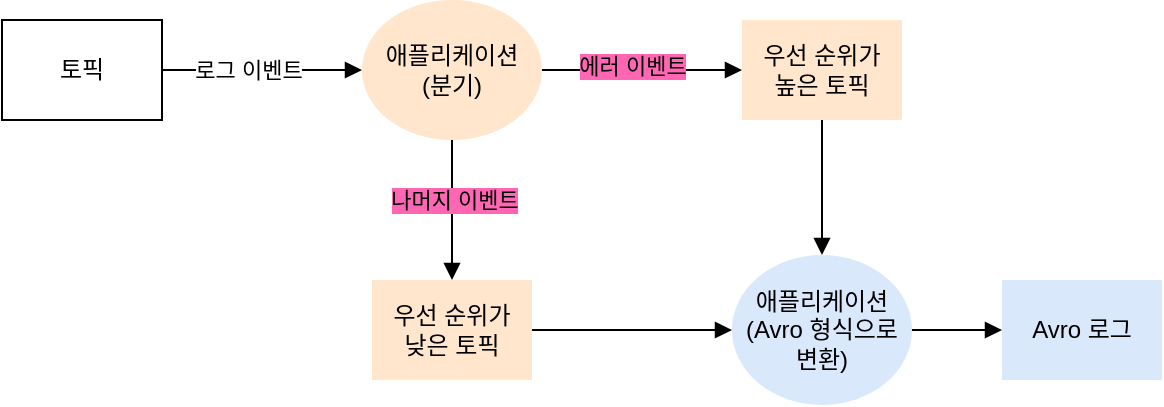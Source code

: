 <mxfile version="26.0.9">
  <diagram name="Page-1" id="0lHg1pfsaakG9hdtdhMn">
    <mxGraphModel dx="1114" dy="821" grid="1" gridSize="10" guides="1" tooltips="1" connect="1" arrows="1" fold="1" page="1" pageScale="1" pageWidth="827" pageHeight="1169" math="0" shadow="0">
      <root>
        <mxCell id="0" />
        <mxCell id="1" parent="0" />
        <mxCell id="bOkAXFYaxigK5rWZhQhS-13" style="edgeStyle=orthogonalEdgeStyle;rounded=0;orthogonalLoop=1;jettySize=auto;html=1;entryX=0.5;entryY=0;entryDx=0;entryDy=0;endArrow=block;endFill=1;" edge="1" parent="1" source="bOkAXFYaxigK5rWZhQhS-1" target="bOkAXFYaxigK5rWZhQhS-5">
          <mxGeometry relative="1" as="geometry" />
        </mxCell>
        <mxCell id="bOkAXFYaxigK5rWZhQhS-1" value="우선 순위가&lt;div&gt;높은 토픽&lt;/div&gt;" style="rounded=0;whiteSpace=wrap;html=1;fillColor=#ffe6cc;strokeColor=none;" vertex="1" parent="1">
          <mxGeometry x="440" y="50" width="80" height="50" as="geometry" />
        </mxCell>
        <mxCell id="bOkAXFYaxigK5rWZhQhS-7" style="edgeStyle=orthogonalEdgeStyle;rounded=0;orthogonalLoop=1;jettySize=auto;html=1;endArrow=block;endFill=1;" edge="1" parent="1" source="bOkAXFYaxigK5rWZhQhS-2" target="bOkAXFYaxigK5rWZhQhS-3">
          <mxGeometry relative="1" as="geometry" />
        </mxCell>
        <mxCell id="bOkAXFYaxigK5rWZhQhS-8" value="로그 이벤트" style="edgeLabel;html=1;align=center;verticalAlign=middle;resizable=0;points=[];" vertex="1" connectable="0" parent="bOkAXFYaxigK5rWZhQhS-7">
          <mxGeometry x="-0.34" y="1" relative="1" as="geometry">
            <mxPoint x="10" y="1" as="offset" />
          </mxGeometry>
        </mxCell>
        <mxCell id="bOkAXFYaxigK5rWZhQhS-2" value="토픽" style="rounded=0;whiteSpace=wrap;html=1;" vertex="1" parent="1">
          <mxGeometry x="70" y="50" width="80" height="50" as="geometry" />
        </mxCell>
        <mxCell id="bOkAXFYaxigK5rWZhQhS-9" style="edgeStyle=orthogonalEdgeStyle;rounded=0;orthogonalLoop=1;jettySize=auto;html=1;endArrow=block;endFill=1;" edge="1" parent="1" source="bOkAXFYaxigK5rWZhQhS-3" target="bOkAXFYaxigK5rWZhQhS-1">
          <mxGeometry relative="1" as="geometry" />
        </mxCell>
        <mxCell id="bOkAXFYaxigK5rWZhQhS-10" value="에러 이벤트" style="edgeLabel;html=1;align=center;verticalAlign=middle;resizable=0;points=[];labelBackgroundColor=#FF66B3;" vertex="1" connectable="0" parent="bOkAXFYaxigK5rWZhQhS-9">
          <mxGeometry x="-0.5" y="-3" relative="1" as="geometry">
            <mxPoint x="20" y="-5" as="offset" />
          </mxGeometry>
        </mxCell>
        <mxCell id="bOkAXFYaxigK5rWZhQhS-11" style="edgeStyle=orthogonalEdgeStyle;rounded=0;orthogonalLoop=1;jettySize=auto;html=1;entryX=0.5;entryY=0;entryDx=0;entryDy=0;endArrow=block;endFill=1;" edge="1" parent="1" source="bOkAXFYaxigK5rWZhQhS-3" target="bOkAXFYaxigK5rWZhQhS-4">
          <mxGeometry relative="1" as="geometry" />
        </mxCell>
        <mxCell id="bOkAXFYaxigK5rWZhQhS-12" value="나머지 이벤트" style="edgeLabel;html=1;align=center;verticalAlign=middle;resizable=0;points=[];labelBackgroundColor=#FF66B3;" vertex="1" connectable="0" parent="bOkAXFYaxigK5rWZhQhS-11">
          <mxGeometry x="-0.214" y="3" relative="1" as="geometry">
            <mxPoint x="-2" y="2" as="offset" />
          </mxGeometry>
        </mxCell>
        <mxCell id="bOkAXFYaxigK5rWZhQhS-3" value="애플리케이션&lt;div&gt;(분기)&lt;/div&gt;" style="ellipse;whiteSpace=wrap;html=1;fillColor=#ffe6cc;strokeColor=none;" vertex="1" parent="1">
          <mxGeometry x="250" y="40" width="90" height="70" as="geometry" />
        </mxCell>
        <mxCell id="bOkAXFYaxigK5rWZhQhS-14" style="edgeStyle=orthogonalEdgeStyle;rounded=0;orthogonalLoop=1;jettySize=auto;html=1;endArrow=block;endFill=1;" edge="1" parent="1" source="bOkAXFYaxigK5rWZhQhS-4" target="bOkAXFYaxigK5rWZhQhS-5">
          <mxGeometry relative="1" as="geometry" />
        </mxCell>
        <mxCell id="bOkAXFYaxigK5rWZhQhS-4" value="우선 순위가&lt;div&gt;낮은 토픽&lt;/div&gt;" style="rounded=0;whiteSpace=wrap;html=1;fillColor=#ffe6cc;strokeColor=none;" vertex="1" parent="1">
          <mxGeometry x="255" y="180" width="80" height="50" as="geometry" />
        </mxCell>
        <mxCell id="bOkAXFYaxigK5rWZhQhS-15" style="edgeStyle=orthogonalEdgeStyle;rounded=0;orthogonalLoop=1;jettySize=auto;html=1;entryX=0;entryY=0.5;entryDx=0;entryDy=0;endArrow=block;endFill=1;" edge="1" parent="1" source="bOkAXFYaxigK5rWZhQhS-5" target="bOkAXFYaxigK5rWZhQhS-6">
          <mxGeometry relative="1" as="geometry" />
        </mxCell>
        <mxCell id="bOkAXFYaxigK5rWZhQhS-5" value="애플리케이션&lt;div&gt;(Avro 형식으로&lt;/div&gt;&lt;div&gt;변환)&lt;/div&gt;" style="ellipse;whiteSpace=wrap;html=1;fillColor=#dae8fc;strokeColor=none;" vertex="1" parent="1">
          <mxGeometry x="435" y="167.5" width="90" height="75" as="geometry" />
        </mxCell>
        <mxCell id="bOkAXFYaxigK5rWZhQhS-6" value="Avro 로그" style="rounded=0;whiteSpace=wrap;html=1;fillColor=#dae8fc;strokeColor=none;" vertex="1" parent="1">
          <mxGeometry x="570" y="180" width="80" height="50" as="geometry" />
        </mxCell>
      </root>
    </mxGraphModel>
  </diagram>
</mxfile>
